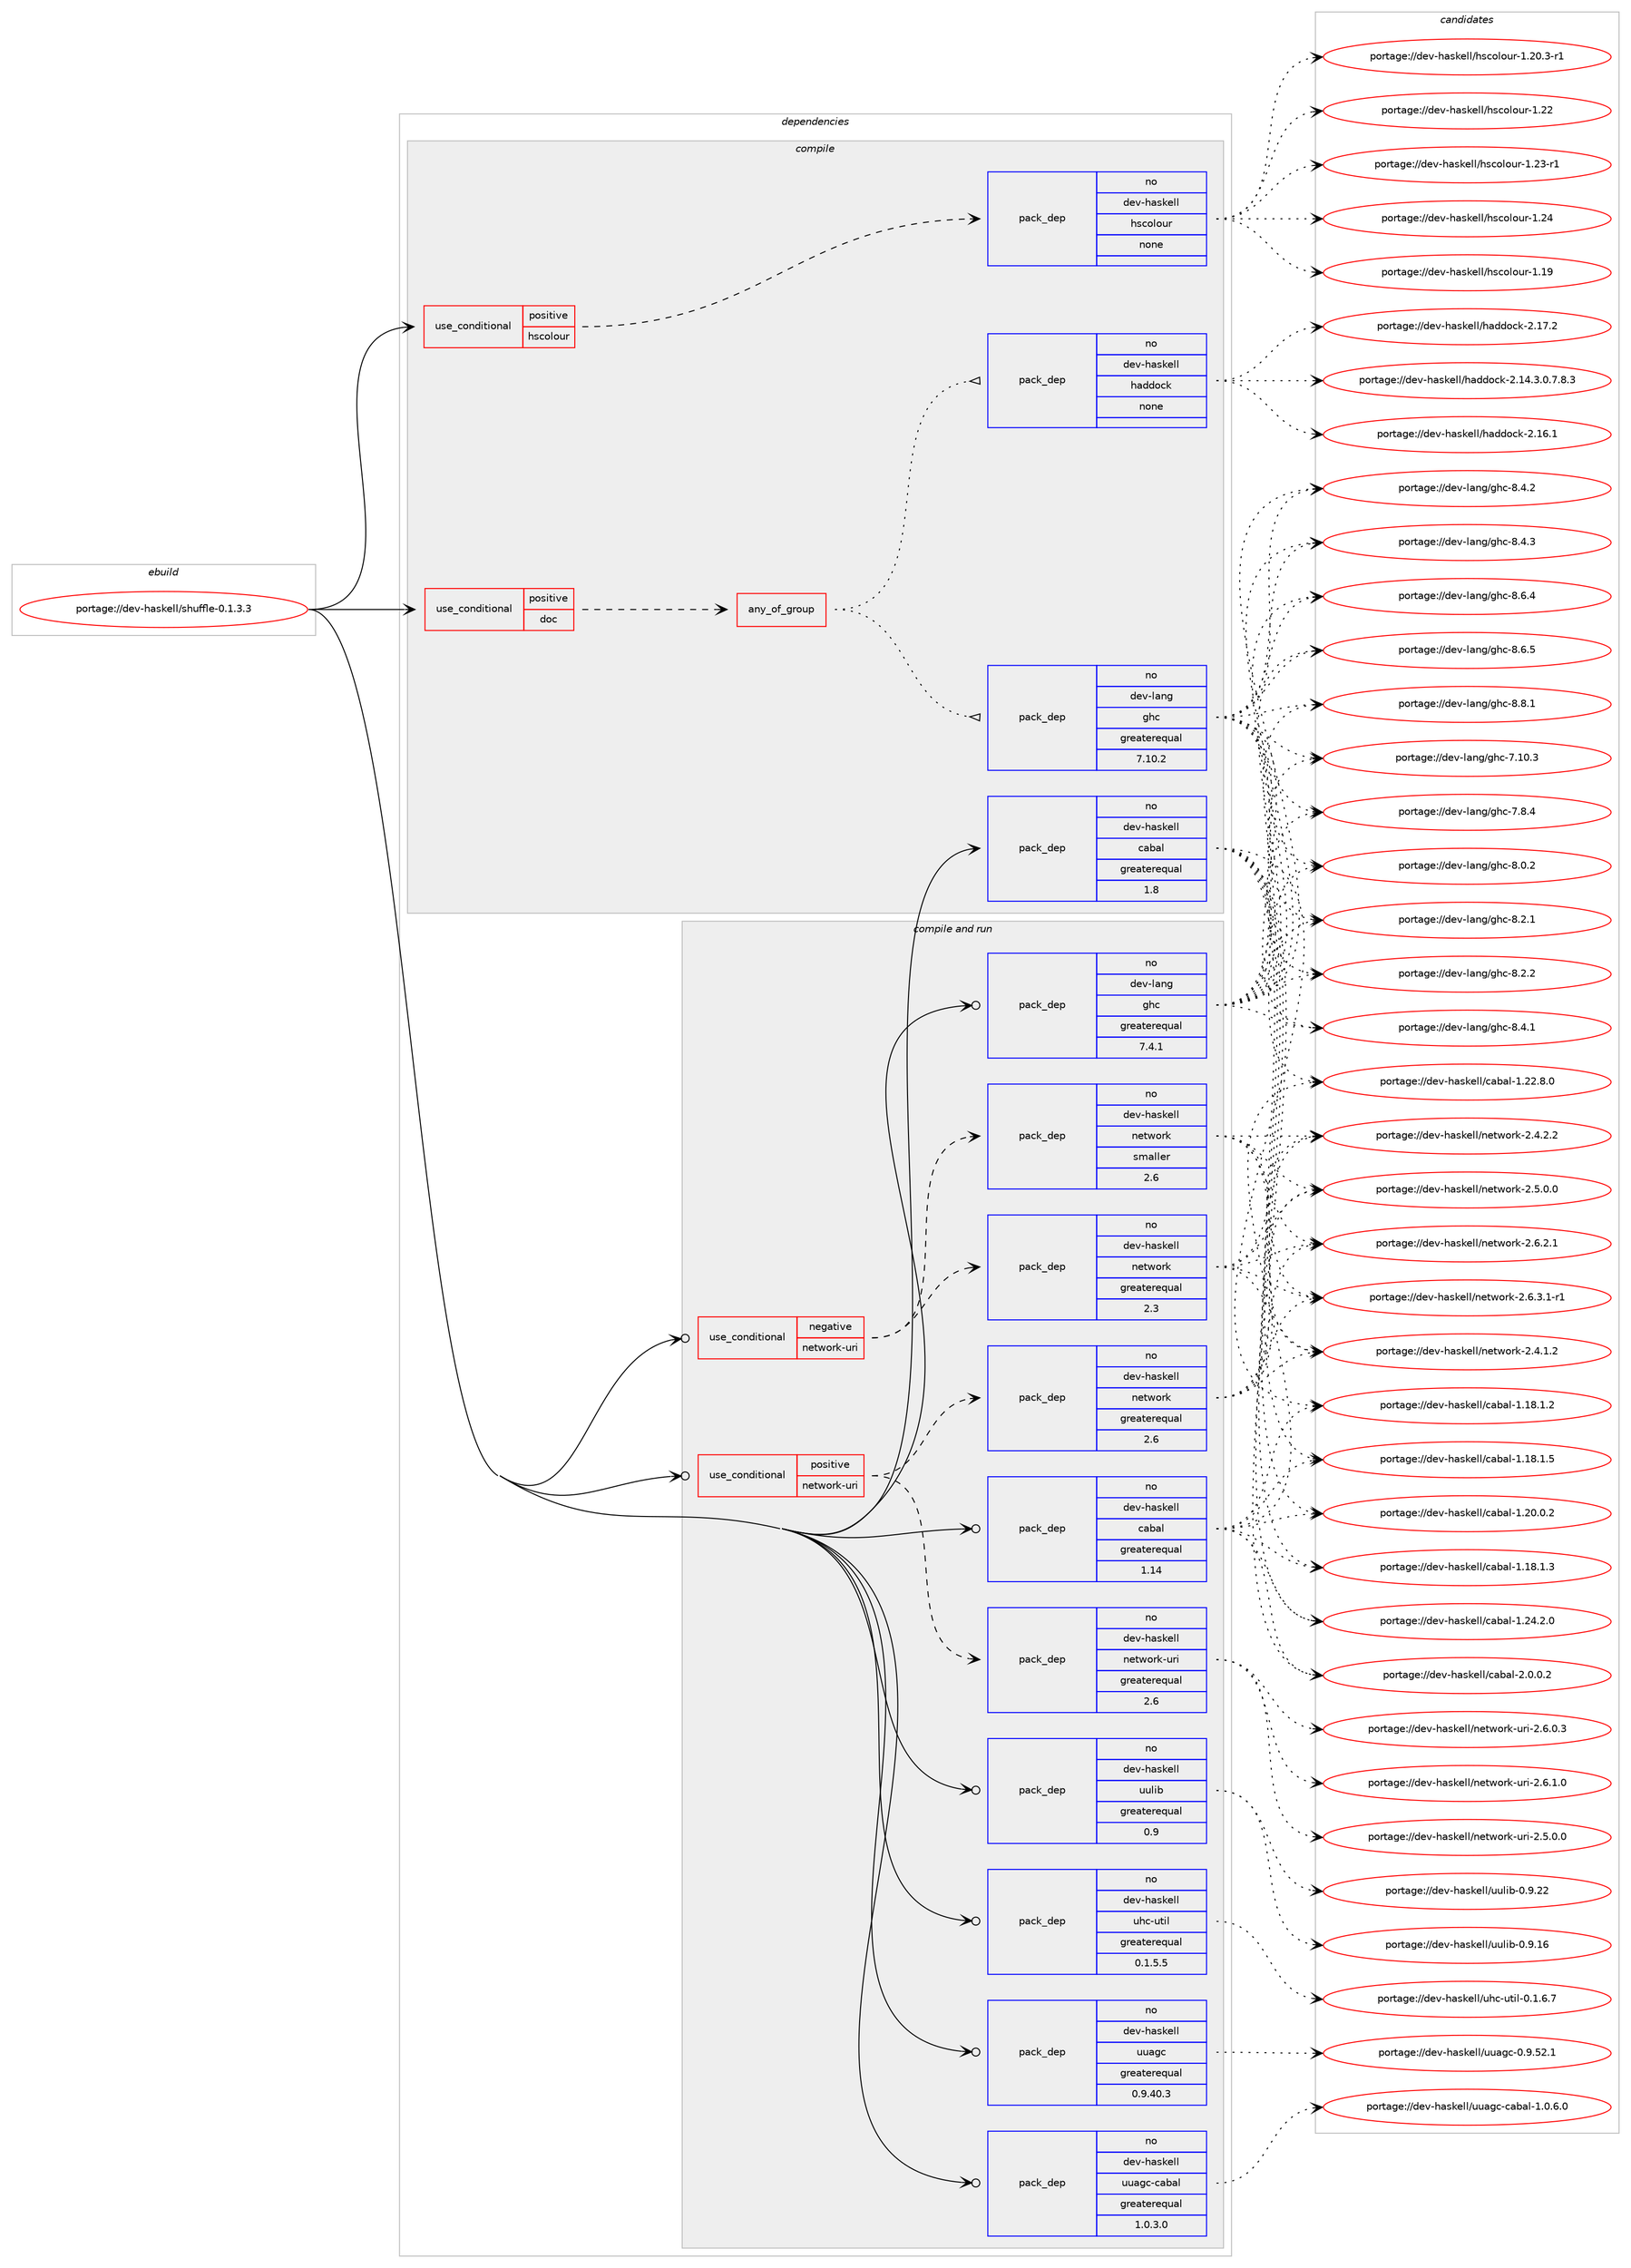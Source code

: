 digraph prolog {

# *************
# Graph options
# *************

newrank=true;
concentrate=true;
compound=true;
graph [rankdir=LR,fontname=Helvetica,fontsize=10,ranksep=1.5];#, ranksep=2.5, nodesep=0.2];
edge  [arrowhead=vee];
node  [fontname=Helvetica,fontsize=10];

# **********
# The ebuild
# **********

subgraph cluster_leftcol {
color=gray;
rank=same;
label=<<i>ebuild</i>>;
id [label="portage://dev-haskell/shuffle-0.1.3.3", color=red, width=4, href="../dev-haskell/shuffle-0.1.3.3.svg"];
}

# ****************
# The dependencies
# ****************

subgraph cluster_midcol {
color=gray;
label=<<i>dependencies</i>>;
subgraph cluster_compile {
fillcolor="#eeeeee";
style=filled;
label=<<i>compile</i>>;
subgraph cond16970 {
dependency79049 [label=<<TABLE BORDER="0" CELLBORDER="1" CELLSPACING="0" CELLPADDING="4"><TR><TD ROWSPAN="3" CELLPADDING="10">use_conditional</TD></TR><TR><TD>positive</TD></TR><TR><TD>doc</TD></TR></TABLE>>, shape=none, color=red];
subgraph any2308 {
dependency79050 [label=<<TABLE BORDER="0" CELLBORDER="1" CELLSPACING="0" CELLPADDING="4"><TR><TD CELLPADDING="10">any_of_group</TD></TR></TABLE>>, shape=none, color=red];subgraph pack59712 {
dependency79051 [label=<<TABLE BORDER="0" CELLBORDER="1" CELLSPACING="0" CELLPADDING="4" WIDTH="220"><TR><TD ROWSPAN="6" CELLPADDING="30">pack_dep</TD></TR><TR><TD WIDTH="110">no</TD></TR><TR><TD>dev-haskell</TD></TR><TR><TD>haddock</TD></TR><TR><TD>none</TD></TR><TR><TD></TD></TR></TABLE>>, shape=none, color=blue];
}
dependency79050:e -> dependency79051:w [weight=20,style="dotted",arrowhead="oinv"];
subgraph pack59713 {
dependency79052 [label=<<TABLE BORDER="0" CELLBORDER="1" CELLSPACING="0" CELLPADDING="4" WIDTH="220"><TR><TD ROWSPAN="6" CELLPADDING="30">pack_dep</TD></TR><TR><TD WIDTH="110">no</TD></TR><TR><TD>dev-lang</TD></TR><TR><TD>ghc</TD></TR><TR><TD>greaterequal</TD></TR><TR><TD>7.10.2</TD></TR></TABLE>>, shape=none, color=blue];
}
dependency79050:e -> dependency79052:w [weight=20,style="dotted",arrowhead="oinv"];
}
dependency79049:e -> dependency79050:w [weight=20,style="dashed",arrowhead="vee"];
}
id:e -> dependency79049:w [weight=20,style="solid",arrowhead="vee"];
subgraph cond16971 {
dependency79053 [label=<<TABLE BORDER="0" CELLBORDER="1" CELLSPACING="0" CELLPADDING="4"><TR><TD ROWSPAN="3" CELLPADDING="10">use_conditional</TD></TR><TR><TD>positive</TD></TR><TR><TD>hscolour</TD></TR></TABLE>>, shape=none, color=red];
subgraph pack59714 {
dependency79054 [label=<<TABLE BORDER="0" CELLBORDER="1" CELLSPACING="0" CELLPADDING="4" WIDTH="220"><TR><TD ROWSPAN="6" CELLPADDING="30">pack_dep</TD></TR><TR><TD WIDTH="110">no</TD></TR><TR><TD>dev-haskell</TD></TR><TR><TD>hscolour</TD></TR><TR><TD>none</TD></TR><TR><TD></TD></TR></TABLE>>, shape=none, color=blue];
}
dependency79053:e -> dependency79054:w [weight=20,style="dashed",arrowhead="vee"];
}
id:e -> dependency79053:w [weight=20,style="solid",arrowhead="vee"];
subgraph pack59715 {
dependency79055 [label=<<TABLE BORDER="0" CELLBORDER="1" CELLSPACING="0" CELLPADDING="4" WIDTH="220"><TR><TD ROWSPAN="6" CELLPADDING="30">pack_dep</TD></TR><TR><TD WIDTH="110">no</TD></TR><TR><TD>dev-haskell</TD></TR><TR><TD>cabal</TD></TR><TR><TD>greaterequal</TD></TR><TR><TD>1.8</TD></TR></TABLE>>, shape=none, color=blue];
}
id:e -> dependency79055:w [weight=20,style="solid",arrowhead="vee"];
}
subgraph cluster_compileandrun {
fillcolor="#eeeeee";
style=filled;
label=<<i>compile and run</i>>;
subgraph cond16972 {
dependency79056 [label=<<TABLE BORDER="0" CELLBORDER="1" CELLSPACING="0" CELLPADDING="4"><TR><TD ROWSPAN="3" CELLPADDING="10">use_conditional</TD></TR><TR><TD>negative</TD></TR><TR><TD>network-uri</TD></TR></TABLE>>, shape=none, color=red];
subgraph pack59716 {
dependency79057 [label=<<TABLE BORDER="0" CELLBORDER="1" CELLSPACING="0" CELLPADDING="4" WIDTH="220"><TR><TD ROWSPAN="6" CELLPADDING="30">pack_dep</TD></TR><TR><TD WIDTH="110">no</TD></TR><TR><TD>dev-haskell</TD></TR><TR><TD>network</TD></TR><TR><TD>greaterequal</TD></TR><TR><TD>2.3</TD></TR></TABLE>>, shape=none, color=blue];
}
dependency79056:e -> dependency79057:w [weight=20,style="dashed",arrowhead="vee"];
subgraph pack59717 {
dependency79058 [label=<<TABLE BORDER="0" CELLBORDER="1" CELLSPACING="0" CELLPADDING="4" WIDTH="220"><TR><TD ROWSPAN="6" CELLPADDING="30">pack_dep</TD></TR><TR><TD WIDTH="110">no</TD></TR><TR><TD>dev-haskell</TD></TR><TR><TD>network</TD></TR><TR><TD>smaller</TD></TR><TR><TD>2.6</TD></TR></TABLE>>, shape=none, color=blue];
}
dependency79056:e -> dependency79058:w [weight=20,style="dashed",arrowhead="vee"];
}
id:e -> dependency79056:w [weight=20,style="solid",arrowhead="odotvee"];
subgraph cond16973 {
dependency79059 [label=<<TABLE BORDER="0" CELLBORDER="1" CELLSPACING="0" CELLPADDING="4"><TR><TD ROWSPAN="3" CELLPADDING="10">use_conditional</TD></TR><TR><TD>positive</TD></TR><TR><TD>network-uri</TD></TR></TABLE>>, shape=none, color=red];
subgraph pack59718 {
dependency79060 [label=<<TABLE BORDER="0" CELLBORDER="1" CELLSPACING="0" CELLPADDING="4" WIDTH="220"><TR><TD ROWSPAN="6" CELLPADDING="30">pack_dep</TD></TR><TR><TD WIDTH="110">no</TD></TR><TR><TD>dev-haskell</TD></TR><TR><TD>network</TD></TR><TR><TD>greaterequal</TD></TR><TR><TD>2.6</TD></TR></TABLE>>, shape=none, color=blue];
}
dependency79059:e -> dependency79060:w [weight=20,style="dashed",arrowhead="vee"];
subgraph pack59719 {
dependency79061 [label=<<TABLE BORDER="0" CELLBORDER="1" CELLSPACING="0" CELLPADDING="4" WIDTH="220"><TR><TD ROWSPAN="6" CELLPADDING="30">pack_dep</TD></TR><TR><TD WIDTH="110">no</TD></TR><TR><TD>dev-haskell</TD></TR><TR><TD>network-uri</TD></TR><TR><TD>greaterequal</TD></TR><TR><TD>2.6</TD></TR></TABLE>>, shape=none, color=blue];
}
dependency79059:e -> dependency79061:w [weight=20,style="dashed",arrowhead="vee"];
}
id:e -> dependency79059:w [weight=20,style="solid",arrowhead="odotvee"];
subgraph pack59720 {
dependency79062 [label=<<TABLE BORDER="0" CELLBORDER="1" CELLSPACING="0" CELLPADDING="4" WIDTH="220"><TR><TD ROWSPAN="6" CELLPADDING="30">pack_dep</TD></TR><TR><TD WIDTH="110">no</TD></TR><TR><TD>dev-haskell</TD></TR><TR><TD>cabal</TD></TR><TR><TD>greaterequal</TD></TR><TR><TD>1.14</TD></TR></TABLE>>, shape=none, color=blue];
}
id:e -> dependency79062:w [weight=20,style="solid",arrowhead="odotvee"];
subgraph pack59721 {
dependency79063 [label=<<TABLE BORDER="0" CELLBORDER="1" CELLSPACING="0" CELLPADDING="4" WIDTH="220"><TR><TD ROWSPAN="6" CELLPADDING="30">pack_dep</TD></TR><TR><TD WIDTH="110">no</TD></TR><TR><TD>dev-haskell</TD></TR><TR><TD>uhc-util</TD></TR><TR><TD>greaterequal</TD></TR><TR><TD>0.1.5.5</TD></TR></TABLE>>, shape=none, color=blue];
}
id:e -> dependency79063:w [weight=20,style="solid",arrowhead="odotvee"];
subgraph pack59722 {
dependency79064 [label=<<TABLE BORDER="0" CELLBORDER="1" CELLSPACING="0" CELLPADDING="4" WIDTH="220"><TR><TD ROWSPAN="6" CELLPADDING="30">pack_dep</TD></TR><TR><TD WIDTH="110">no</TD></TR><TR><TD>dev-haskell</TD></TR><TR><TD>uuagc</TD></TR><TR><TD>greaterequal</TD></TR><TR><TD>0.9.40.3</TD></TR></TABLE>>, shape=none, color=blue];
}
id:e -> dependency79064:w [weight=20,style="solid",arrowhead="odotvee"];
subgraph pack59723 {
dependency79065 [label=<<TABLE BORDER="0" CELLBORDER="1" CELLSPACING="0" CELLPADDING="4" WIDTH="220"><TR><TD ROWSPAN="6" CELLPADDING="30">pack_dep</TD></TR><TR><TD WIDTH="110">no</TD></TR><TR><TD>dev-haskell</TD></TR><TR><TD>uuagc-cabal</TD></TR><TR><TD>greaterequal</TD></TR><TR><TD>1.0.3.0</TD></TR></TABLE>>, shape=none, color=blue];
}
id:e -> dependency79065:w [weight=20,style="solid",arrowhead="odotvee"];
subgraph pack59724 {
dependency79066 [label=<<TABLE BORDER="0" CELLBORDER="1" CELLSPACING="0" CELLPADDING="4" WIDTH="220"><TR><TD ROWSPAN="6" CELLPADDING="30">pack_dep</TD></TR><TR><TD WIDTH="110">no</TD></TR><TR><TD>dev-haskell</TD></TR><TR><TD>uulib</TD></TR><TR><TD>greaterequal</TD></TR><TR><TD>0.9</TD></TR></TABLE>>, shape=none, color=blue];
}
id:e -> dependency79066:w [weight=20,style="solid",arrowhead="odotvee"];
subgraph pack59725 {
dependency79067 [label=<<TABLE BORDER="0" CELLBORDER="1" CELLSPACING="0" CELLPADDING="4" WIDTH="220"><TR><TD ROWSPAN="6" CELLPADDING="30">pack_dep</TD></TR><TR><TD WIDTH="110">no</TD></TR><TR><TD>dev-lang</TD></TR><TR><TD>ghc</TD></TR><TR><TD>greaterequal</TD></TR><TR><TD>7.4.1</TD></TR></TABLE>>, shape=none, color=blue];
}
id:e -> dependency79067:w [weight=20,style="solid",arrowhead="odotvee"];
}
subgraph cluster_run {
fillcolor="#eeeeee";
style=filled;
label=<<i>run</i>>;
}
}

# **************
# The candidates
# **************

subgraph cluster_choices {
rank=same;
color=gray;
label=<<i>candidates</i>>;

subgraph choice59712 {
color=black;
nodesep=1;
choiceportage1001011184510497115107101108108471049710010011199107455046495246514648465546564651 [label="portage://dev-haskell/haddock-2.14.3.0.7.8.3", color=red, width=4,href="../dev-haskell/haddock-2.14.3.0.7.8.3.svg"];
choiceportage100101118451049711510710110810847104971001001119910745504649544649 [label="portage://dev-haskell/haddock-2.16.1", color=red, width=4,href="../dev-haskell/haddock-2.16.1.svg"];
choiceportage100101118451049711510710110810847104971001001119910745504649554650 [label="portage://dev-haskell/haddock-2.17.2", color=red, width=4,href="../dev-haskell/haddock-2.17.2.svg"];
dependency79051:e -> choiceportage1001011184510497115107101108108471049710010011199107455046495246514648465546564651:w [style=dotted,weight="100"];
dependency79051:e -> choiceportage100101118451049711510710110810847104971001001119910745504649544649:w [style=dotted,weight="100"];
dependency79051:e -> choiceportage100101118451049711510710110810847104971001001119910745504649554650:w [style=dotted,weight="100"];
}
subgraph choice59713 {
color=black;
nodesep=1;
choiceportage1001011184510897110103471031049945554649484651 [label="portage://dev-lang/ghc-7.10.3", color=red, width=4,href="../dev-lang/ghc-7.10.3.svg"];
choiceportage10010111845108971101034710310499455546564652 [label="portage://dev-lang/ghc-7.8.4", color=red, width=4,href="../dev-lang/ghc-7.8.4.svg"];
choiceportage10010111845108971101034710310499455646484650 [label="portage://dev-lang/ghc-8.0.2", color=red, width=4,href="../dev-lang/ghc-8.0.2.svg"];
choiceportage10010111845108971101034710310499455646504649 [label="portage://dev-lang/ghc-8.2.1", color=red, width=4,href="../dev-lang/ghc-8.2.1.svg"];
choiceportage10010111845108971101034710310499455646504650 [label="portage://dev-lang/ghc-8.2.2", color=red, width=4,href="../dev-lang/ghc-8.2.2.svg"];
choiceportage10010111845108971101034710310499455646524649 [label="portage://dev-lang/ghc-8.4.1", color=red, width=4,href="../dev-lang/ghc-8.4.1.svg"];
choiceportage10010111845108971101034710310499455646524650 [label="portage://dev-lang/ghc-8.4.2", color=red, width=4,href="../dev-lang/ghc-8.4.2.svg"];
choiceportage10010111845108971101034710310499455646524651 [label="portage://dev-lang/ghc-8.4.3", color=red, width=4,href="../dev-lang/ghc-8.4.3.svg"];
choiceportage10010111845108971101034710310499455646544652 [label="portage://dev-lang/ghc-8.6.4", color=red, width=4,href="../dev-lang/ghc-8.6.4.svg"];
choiceportage10010111845108971101034710310499455646544653 [label="portage://dev-lang/ghc-8.6.5", color=red, width=4,href="../dev-lang/ghc-8.6.5.svg"];
choiceportage10010111845108971101034710310499455646564649 [label="portage://dev-lang/ghc-8.8.1", color=red, width=4,href="../dev-lang/ghc-8.8.1.svg"];
dependency79052:e -> choiceportage1001011184510897110103471031049945554649484651:w [style=dotted,weight="100"];
dependency79052:e -> choiceportage10010111845108971101034710310499455546564652:w [style=dotted,weight="100"];
dependency79052:e -> choiceportage10010111845108971101034710310499455646484650:w [style=dotted,weight="100"];
dependency79052:e -> choiceportage10010111845108971101034710310499455646504649:w [style=dotted,weight="100"];
dependency79052:e -> choiceportage10010111845108971101034710310499455646504650:w [style=dotted,weight="100"];
dependency79052:e -> choiceportage10010111845108971101034710310499455646524649:w [style=dotted,weight="100"];
dependency79052:e -> choiceportage10010111845108971101034710310499455646524650:w [style=dotted,weight="100"];
dependency79052:e -> choiceportage10010111845108971101034710310499455646524651:w [style=dotted,weight="100"];
dependency79052:e -> choiceportage10010111845108971101034710310499455646544652:w [style=dotted,weight="100"];
dependency79052:e -> choiceportage10010111845108971101034710310499455646544653:w [style=dotted,weight="100"];
dependency79052:e -> choiceportage10010111845108971101034710310499455646564649:w [style=dotted,weight="100"];
}
subgraph choice59714 {
color=black;
nodesep=1;
choiceportage100101118451049711510710110810847104115991111081111171144549464957 [label="portage://dev-haskell/hscolour-1.19", color=red, width=4,href="../dev-haskell/hscolour-1.19.svg"];
choiceportage10010111845104971151071011081084710411599111108111117114454946504846514511449 [label="portage://dev-haskell/hscolour-1.20.3-r1", color=red, width=4,href="../dev-haskell/hscolour-1.20.3-r1.svg"];
choiceportage100101118451049711510710110810847104115991111081111171144549465050 [label="portage://dev-haskell/hscolour-1.22", color=red, width=4,href="../dev-haskell/hscolour-1.22.svg"];
choiceportage1001011184510497115107101108108471041159911110811111711445494650514511449 [label="portage://dev-haskell/hscolour-1.23-r1", color=red, width=4,href="../dev-haskell/hscolour-1.23-r1.svg"];
choiceportage100101118451049711510710110810847104115991111081111171144549465052 [label="portage://dev-haskell/hscolour-1.24", color=red, width=4,href="../dev-haskell/hscolour-1.24.svg"];
dependency79054:e -> choiceportage100101118451049711510710110810847104115991111081111171144549464957:w [style=dotted,weight="100"];
dependency79054:e -> choiceportage10010111845104971151071011081084710411599111108111117114454946504846514511449:w [style=dotted,weight="100"];
dependency79054:e -> choiceportage100101118451049711510710110810847104115991111081111171144549465050:w [style=dotted,weight="100"];
dependency79054:e -> choiceportage1001011184510497115107101108108471041159911110811111711445494650514511449:w [style=dotted,weight="100"];
dependency79054:e -> choiceportage100101118451049711510710110810847104115991111081111171144549465052:w [style=dotted,weight="100"];
}
subgraph choice59715 {
color=black;
nodesep=1;
choiceportage10010111845104971151071011081084799979897108454946495646494650 [label="portage://dev-haskell/cabal-1.18.1.2", color=red, width=4,href="../dev-haskell/cabal-1.18.1.2.svg"];
choiceportage10010111845104971151071011081084799979897108454946495646494651 [label="portage://dev-haskell/cabal-1.18.1.3", color=red, width=4,href="../dev-haskell/cabal-1.18.1.3.svg"];
choiceportage10010111845104971151071011081084799979897108454946495646494653 [label="portage://dev-haskell/cabal-1.18.1.5", color=red, width=4,href="../dev-haskell/cabal-1.18.1.5.svg"];
choiceportage10010111845104971151071011081084799979897108454946504846484650 [label="portage://dev-haskell/cabal-1.20.0.2", color=red, width=4,href="../dev-haskell/cabal-1.20.0.2.svg"];
choiceportage10010111845104971151071011081084799979897108454946505046564648 [label="portage://dev-haskell/cabal-1.22.8.0", color=red, width=4,href="../dev-haskell/cabal-1.22.8.0.svg"];
choiceportage10010111845104971151071011081084799979897108454946505246504648 [label="portage://dev-haskell/cabal-1.24.2.0", color=red, width=4,href="../dev-haskell/cabal-1.24.2.0.svg"];
choiceportage100101118451049711510710110810847999798971084550464846484650 [label="portage://dev-haskell/cabal-2.0.0.2", color=red, width=4,href="../dev-haskell/cabal-2.0.0.2.svg"];
dependency79055:e -> choiceportage10010111845104971151071011081084799979897108454946495646494650:w [style=dotted,weight="100"];
dependency79055:e -> choiceportage10010111845104971151071011081084799979897108454946495646494651:w [style=dotted,weight="100"];
dependency79055:e -> choiceportage10010111845104971151071011081084799979897108454946495646494653:w [style=dotted,weight="100"];
dependency79055:e -> choiceportage10010111845104971151071011081084799979897108454946504846484650:w [style=dotted,weight="100"];
dependency79055:e -> choiceportage10010111845104971151071011081084799979897108454946505046564648:w [style=dotted,weight="100"];
dependency79055:e -> choiceportage10010111845104971151071011081084799979897108454946505246504648:w [style=dotted,weight="100"];
dependency79055:e -> choiceportage100101118451049711510710110810847999798971084550464846484650:w [style=dotted,weight="100"];
}
subgraph choice59716 {
color=black;
nodesep=1;
choiceportage1001011184510497115107101108108471101011161191111141074550465246494650 [label="portage://dev-haskell/network-2.4.1.2", color=red, width=4,href="../dev-haskell/network-2.4.1.2.svg"];
choiceportage1001011184510497115107101108108471101011161191111141074550465246504650 [label="portage://dev-haskell/network-2.4.2.2", color=red, width=4,href="../dev-haskell/network-2.4.2.2.svg"];
choiceportage1001011184510497115107101108108471101011161191111141074550465346484648 [label="portage://dev-haskell/network-2.5.0.0", color=red, width=4,href="../dev-haskell/network-2.5.0.0.svg"];
choiceportage1001011184510497115107101108108471101011161191111141074550465446504649 [label="portage://dev-haskell/network-2.6.2.1", color=red, width=4,href="../dev-haskell/network-2.6.2.1.svg"];
choiceportage10010111845104971151071011081084711010111611911111410745504654465146494511449 [label="portage://dev-haskell/network-2.6.3.1-r1", color=red, width=4,href="../dev-haskell/network-2.6.3.1-r1.svg"];
dependency79057:e -> choiceportage1001011184510497115107101108108471101011161191111141074550465246494650:w [style=dotted,weight="100"];
dependency79057:e -> choiceportage1001011184510497115107101108108471101011161191111141074550465246504650:w [style=dotted,weight="100"];
dependency79057:e -> choiceportage1001011184510497115107101108108471101011161191111141074550465346484648:w [style=dotted,weight="100"];
dependency79057:e -> choiceportage1001011184510497115107101108108471101011161191111141074550465446504649:w [style=dotted,weight="100"];
dependency79057:e -> choiceportage10010111845104971151071011081084711010111611911111410745504654465146494511449:w [style=dotted,weight="100"];
}
subgraph choice59717 {
color=black;
nodesep=1;
choiceportage1001011184510497115107101108108471101011161191111141074550465246494650 [label="portage://dev-haskell/network-2.4.1.2", color=red, width=4,href="../dev-haskell/network-2.4.1.2.svg"];
choiceportage1001011184510497115107101108108471101011161191111141074550465246504650 [label="portage://dev-haskell/network-2.4.2.2", color=red, width=4,href="../dev-haskell/network-2.4.2.2.svg"];
choiceportage1001011184510497115107101108108471101011161191111141074550465346484648 [label="portage://dev-haskell/network-2.5.0.0", color=red, width=4,href="../dev-haskell/network-2.5.0.0.svg"];
choiceportage1001011184510497115107101108108471101011161191111141074550465446504649 [label="portage://dev-haskell/network-2.6.2.1", color=red, width=4,href="../dev-haskell/network-2.6.2.1.svg"];
choiceportage10010111845104971151071011081084711010111611911111410745504654465146494511449 [label="portage://dev-haskell/network-2.6.3.1-r1", color=red, width=4,href="../dev-haskell/network-2.6.3.1-r1.svg"];
dependency79058:e -> choiceportage1001011184510497115107101108108471101011161191111141074550465246494650:w [style=dotted,weight="100"];
dependency79058:e -> choiceportage1001011184510497115107101108108471101011161191111141074550465246504650:w [style=dotted,weight="100"];
dependency79058:e -> choiceportage1001011184510497115107101108108471101011161191111141074550465346484648:w [style=dotted,weight="100"];
dependency79058:e -> choiceportage1001011184510497115107101108108471101011161191111141074550465446504649:w [style=dotted,weight="100"];
dependency79058:e -> choiceportage10010111845104971151071011081084711010111611911111410745504654465146494511449:w [style=dotted,weight="100"];
}
subgraph choice59718 {
color=black;
nodesep=1;
choiceportage1001011184510497115107101108108471101011161191111141074550465246494650 [label="portage://dev-haskell/network-2.4.1.2", color=red, width=4,href="../dev-haskell/network-2.4.1.2.svg"];
choiceportage1001011184510497115107101108108471101011161191111141074550465246504650 [label="portage://dev-haskell/network-2.4.2.2", color=red, width=4,href="../dev-haskell/network-2.4.2.2.svg"];
choiceportage1001011184510497115107101108108471101011161191111141074550465346484648 [label="portage://dev-haskell/network-2.5.0.0", color=red, width=4,href="../dev-haskell/network-2.5.0.0.svg"];
choiceportage1001011184510497115107101108108471101011161191111141074550465446504649 [label="portage://dev-haskell/network-2.6.2.1", color=red, width=4,href="../dev-haskell/network-2.6.2.1.svg"];
choiceportage10010111845104971151071011081084711010111611911111410745504654465146494511449 [label="portage://dev-haskell/network-2.6.3.1-r1", color=red, width=4,href="../dev-haskell/network-2.6.3.1-r1.svg"];
dependency79060:e -> choiceportage1001011184510497115107101108108471101011161191111141074550465246494650:w [style=dotted,weight="100"];
dependency79060:e -> choiceportage1001011184510497115107101108108471101011161191111141074550465246504650:w [style=dotted,weight="100"];
dependency79060:e -> choiceportage1001011184510497115107101108108471101011161191111141074550465346484648:w [style=dotted,weight="100"];
dependency79060:e -> choiceportage1001011184510497115107101108108471101011161191111141074550465446504649:w [style=dotted,weight="100"];
dependency79060:e -> choiceportage10010111845104971151071011081084711010111611911111410745504654465146494511449:w [style=dotted,weight="100"];
}
subgraph choice59719 {
color=black;
nodesep=1;
choiceportage100101118451049711510710110810847110101116119111114107451171141054550465346484648 [label="portage://dev-haskell/network-uri-2.5.0.0", color=red, width=4,href="../dev-haskell/network-uri-2.5.0.0.svg"];
choiceportage100101118451049711510710110810847110101116119111114107451171141054550465446484651 [label="portage://dev-haskell/network-uri-2.6.0.3", color=red, width=4,href="../dev-haskell/network-uri-2.6.0.3.svg"];
choiceportage100101118451049711510710110810847110101116119111114107451171141054550465446494648 [label="portage://dev-haskell/network-uri-2.6.1.0", color=red, width=4,href="../dev-haskell/network-uri-2.6.1.0.svg"];
dependency79061:e -> choiceportage100101118451049711510710110810847110101116119111114107451171141054550465346484648:w [style=dotted,weight="100"];
dependency79061:e -> choiceportage100101118451049711510710110810847110101116119111114107451171141054550465446484651:w [style=dotted,weight="100"];
dependency79061:e -> choiceportage100101118451049711510710110810847110101116119111114107451171141054550465446494648:w [style=dotted,weight="100"];
}
subgraph choice59720 {
color=black;
nodesep=1;
choiceportage10010111845104971151071011081084799979897108454946495646494650 [label="portage://dev-haskell/cabal-1.18.1.2", color=red, width=4,href="../dev-haskell/cabal-1.18.1.2.svg"];
choiceportage10010111845104971151071011081084799979897108454946495646494651 [label="portage://dev-haskell/cabal-1.18.1.3", color=red, width=4,href="../dev-haskell/cabal-1.18.1.3.svg"];
choiceportage10010111845104971151071011081084799979897108454946495646494653 [label="portage://dev-haskell/cabal-1.18.1.5", color=red, width=4,href="../dev-haskell/cabal-1.18.1.5.svg"];
choiceportage10010111845104971151071011081084799979897108454946504846484650 [label="portage://dev-haskell/cabal-1.20.0.2", color=red, width=4,href="../dev-haskell/cabal-1.20.0.2.svg"];
choiceportage10010111845104971151071011081084799979897108454946505046564648 [label="portage://dev-haskell/cabal-1.22.8.0", color=red, width=4,href="../dev-haskell/cabal-1.22.8.0.svg"];
choiceportage10010111845104971151071011081084799979897108454946505246504648 [label="portage://dev-haskell/cabal-1.24.2.0", color=red, width=4,href="../dev-haskell/cabal-1.24.2.0.svg"];
choiceportage100101118451049711510710110810847999798971084550464846484650 [label="portage://dev-haskell/cabal-2.0.0.2", color=red, width=4,href="../dev-haskell/cabal-2.0.0.2.svg"];
dependency79062:e -> choiceportage10010111845104971151071011081084799979897108454946495646494650:w [style=dotted,weight="100"];
dependency79062:e -> choiceportage10010111845104971151071011081084799979897108454946495646494651:w [style=dotted,weight="100"];
dependency79062:e -> choiceportage10010111845104971151071011081084799979897108454946495646494653:w [style=dotted,weight="100"];
dependency79062:e -> choiceportage10010111845104971151071011081084799979897108454946504846484650:w [style=dotted,weight="100"];
dependency79062:e -> choiceportage10010111845104971151071011081084799979897108454946505046564648:w [style=dotted,weight="100"];
dependency79062:e -> choiceportage10010111845104971151071011081084799979897108454946505246504648:w [style=dotted,weight="100"];
dependency79062:e -> choiceportage100101118451049711510710110810847999798971084550464846484650:w [style=dotted,weight="100"];
}
subgraph choice59721 {
color=black;
nodesep=1;
choiceportage10010111845104971151071011081084711710499451171161051084548464946544655 [label="portage://dev-haskell/uhc-util-0.1.6.7", color=red, width=4,href="../dev-haskell/uhc-util-0.1.6.7.svg"];
dependency79063:e -> choiceportage10010111845104971151071011081084711710499451171161051084548464946544655:w [style=dotted,weight="100"];
}
subgraph choice59722 {
color=black;
nodesep=1;
choiceportage1001011184510497115107101108108471171179710399454846574653504649 [label="portage://dev-haskell/uuagc-0.9.52.1", color=red, width=4,href="../dev-haskell/uuagc-0.9.52.1.svg"];
dependency79064:e -> choiceportage1001011184510497115107101108108471171179710399454846574653504649:w [style=dotted,weight="100"];
}
subgraph choice59723 {
color=black;
nodesep=1;
choiceportage100101118451049711510710110810847117117971039945999798971084549464846544648 [label="portage://dev-haskell/uuagc-cabal-1.0.6.0", color=red, width=4,href="../dev-haskell/uuagc-cabal-1.0.6.0.svg"];
dependency79065:e -> choiceportage100101118451049711510710110810847117117971039945999798971084549464846544648:w [style=dotted,weight="100"];
}
subgraph choice59724 {
color=black;
nodesep=1;
choiceportage1001011184510497115107101108108471171171081059845484657464954 [label="portage://dev-haskell/uulib-0.9.16", color=red, width=4,href="../dev-haskell/uulib-0.9.16.svg"];
choiceportage1001011184510497115107101108108471171171081059845484657465050 [label="portage://dev-haskell/uulib-0.9.22", color=red, width=4,href="../dev-haskell/uulib-0.9.22.svg"];
dependency79066:e -> choiceportage1001011184510497115107101108108471171171081059845484657464954:w [style=dotted,weight="100"];
dependency79066:e -> choiceportage1001011184510497115107101108108471171171081059845484657465050:w [style=dotted,weight="100"];
}
subgraph choice59725 {
color=black;
nodesep=1;
choiceportage1001011184510897110103471031049945554649484651 [label="portage://dev-lang/ghc-7.10.3", color=red, width=4,href="../dev-lang/ghc-7.10.3.svg"];
choiceportage10010111845108971101034710310499455546564652 [label="portage://dev-lang/ghc-7.8.4", color=red, width=4,href="../dev-lang/ghc-7.8.4.svg"];
choiceportage10010111845108971101034710310499455646484650 [label="portage://dev-lang/ghc-8.0.2", color=red, width=4,href="../dev-lang/ghc-8.0.2.svg"];
choiceportage10010111845108971101034710310499455646504649 [label="portage://dev-lang/ghc-8.2.1", color=red, width=4,href="../dev-lang/ghc-8.2.1.svg"];
choiceportage10010111845108971101034710310499455646504650 [label="portage://dev-lang/ghc-8.2.2", color=red, width=4,href="../dev-lang/ghc-8.2.2.svg"];
choiceportage10010111845108971101034710310499455646524649 [label="portage://dev-lang/ghc-8.4.1", color=red, width=4,href="../dev-lang/ghc-8.4.1.svg"];
choiceportage10010111845108971101034710310499455646524650 [label="portage://dev-lang/ghc-8.4.2", color=red, width=4,href="../dev-lang/ghc-8.4.2.svg"];
choiceportage10010111845108971101034710310499455646524651 [label="portage://dev-lang/ghc-8.4.3", color=red, width=4,href="../dev-lang/ghc-8.4.3.svg"];
choiceportage10010111845108971101034710310499455646544652 [label="portage://dev-lang/ghc-8.6.4", color=red, width=4,href="../dev-lang/ghc-8.6.4.svg"];
choiceportage10010111845108971101034710310499455646544653 [label="portage://dev-lang/ghc-8.6.5", color=red, width=4,href="../dev-lang/ghc-8.6.5.svg"];
choiceportage10010111845108971101034710310499455646564649 [label="portage://dev-lang/ghc-8.8.1", color=red, width=4,href="../dev-lang/ghc-8.8.1.svg"];
dependency79067:e -> choiceportage1001011184510897110103471031049945554649484651:w [style=dotted,weight="100"];
dependency79067:e -> choiceportage10010111845108971101034710310499455546564652:w [style=dotted,weight="100"];
dependency79067:e -> choiceportage10010111845108971101034710310499455646484650:w [style=dotted,weight="100"];
dependency79067:e -> choiceportage10010111845108971101034710310499455646504649:w [style=dotted,weight="100"];
dependency79067:e -> choiceportage10010111845108971101034710310499455646504650:w [style=dotted,weight="100"];
dependency79067:e -> choiceportage10010111845108971101034710310499455646524649:w [style=dotted,weight="100"];
dependency79067:e -> choiceportage10010111845108971101034710310499455646524650:w [style=dotted,weight="100"];
dependency79067:e -> choiceportage10010111845108971101034710310499455646524651:w [style=dotted,weight="100"];
dependency79067:e -> choiceportage10010111845108971101034710310499455646544652:w [style=dotted,weight="100"];
dependency79067:e -> choiceportage10010111845108971101034710310499455646544653:w [style=dotted,weight="100"];
dependency79067:e -> choiceportage10010111845108971101034710310499455646564649:w [style=dotted,weight="100"];
}
}

}

